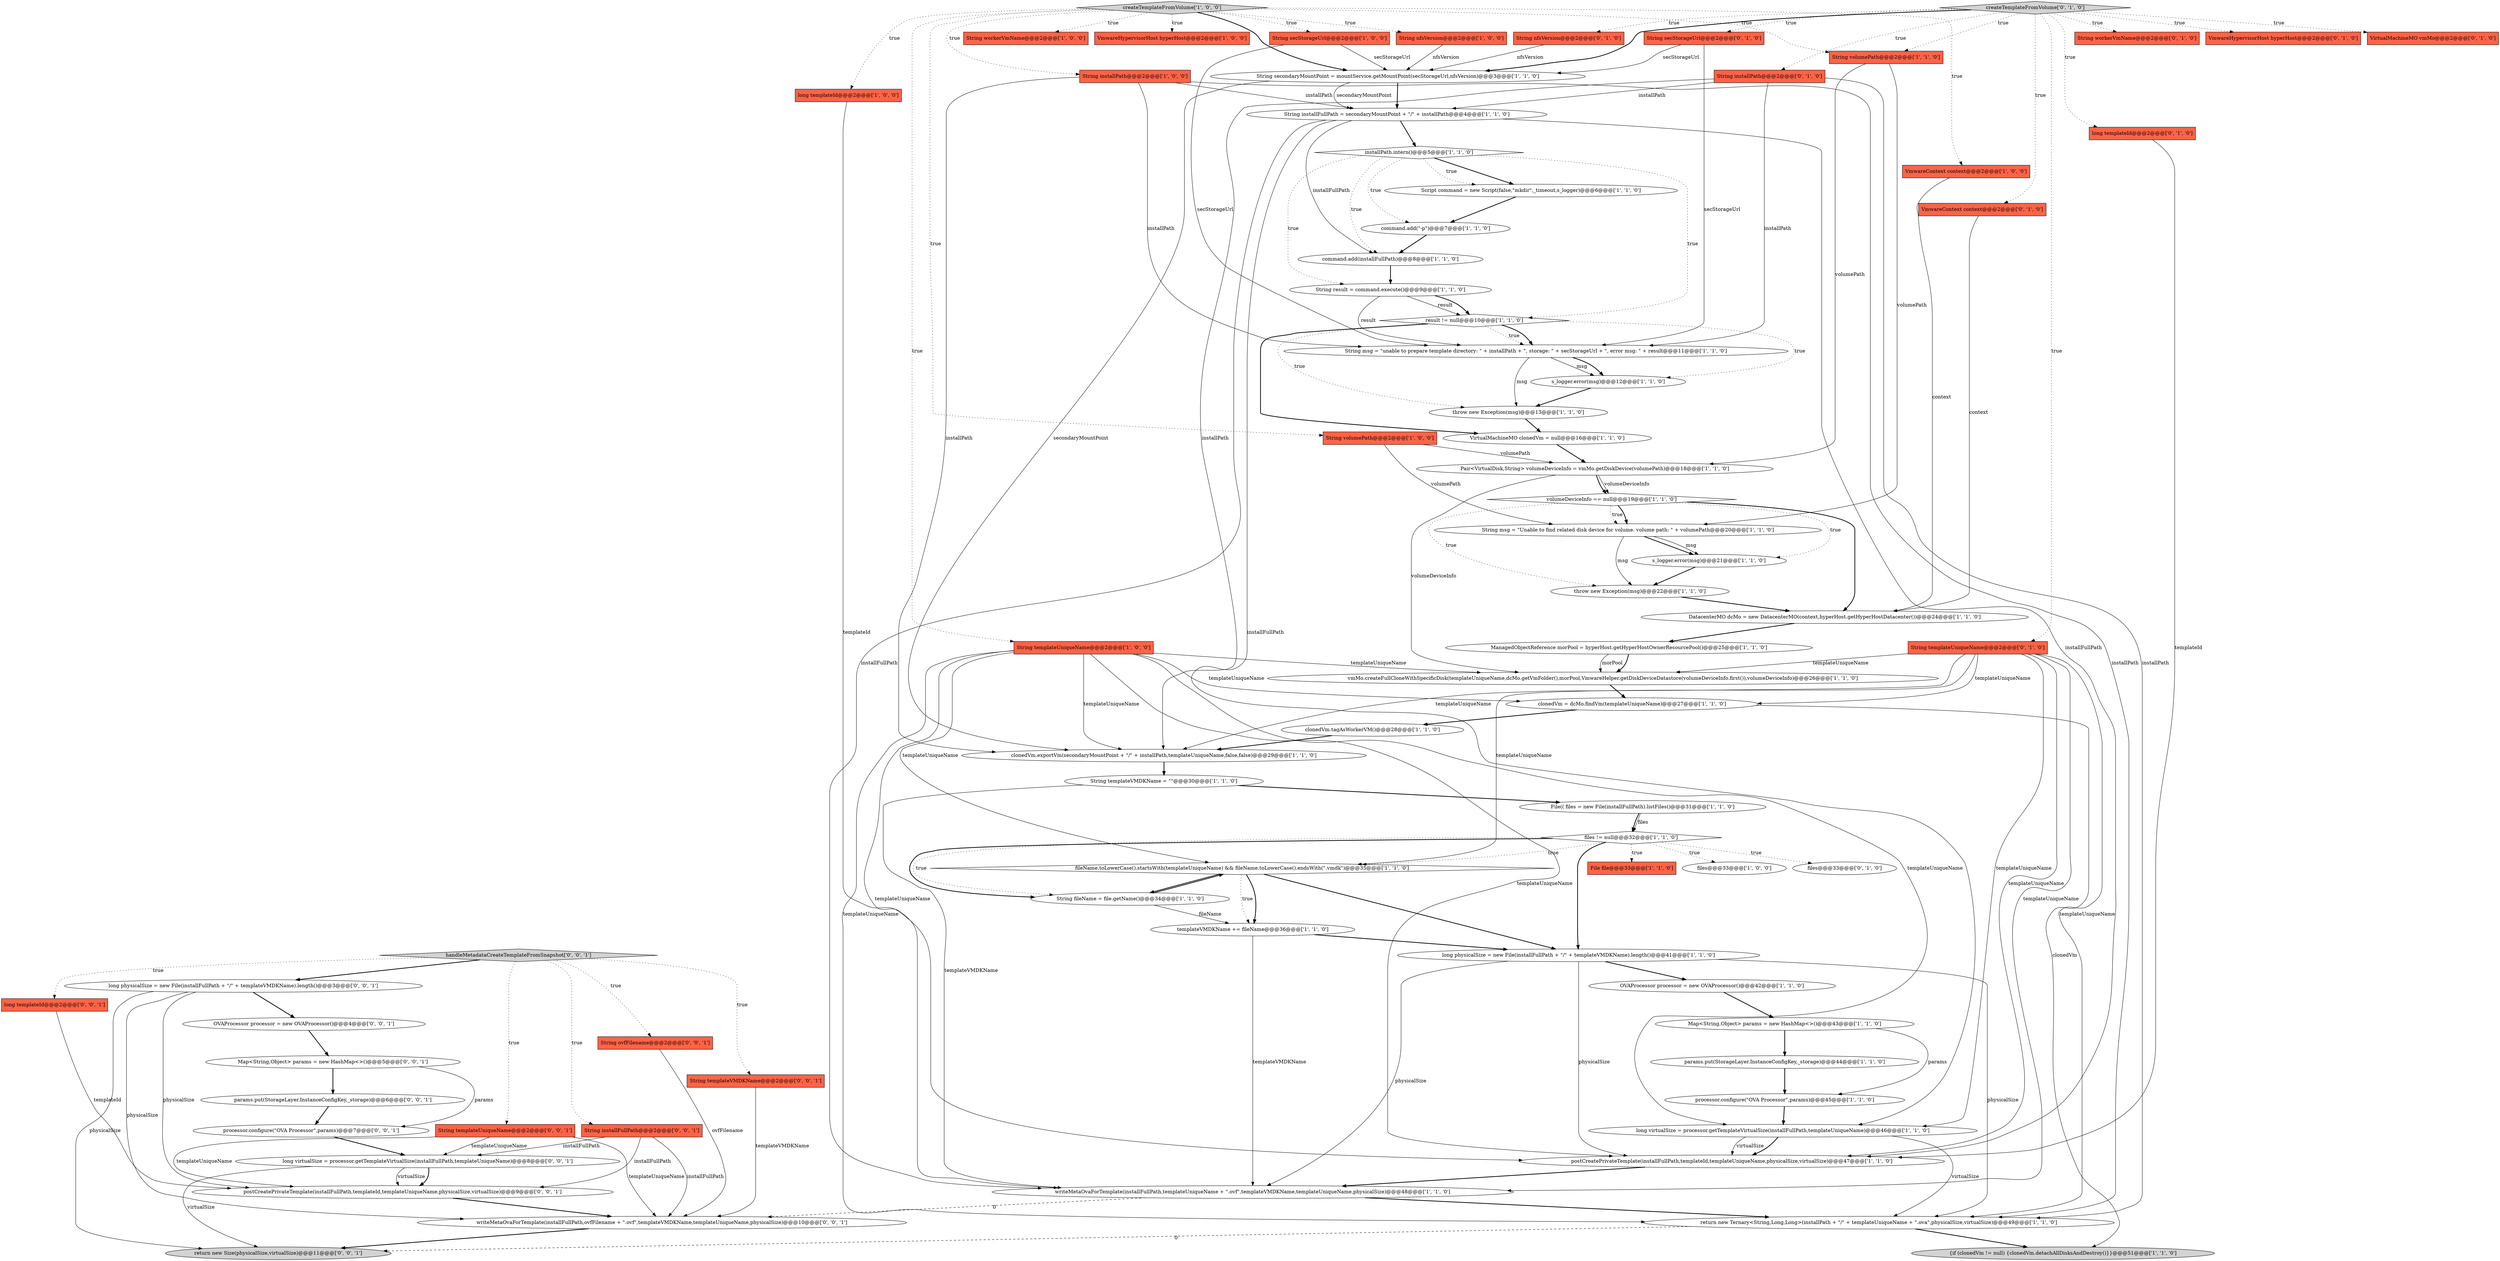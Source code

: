 digraph {
57 [style = filled, label = "createTemplateFromVolume['0', '1', '0']", fillcolor = lightgray, shape = diamond image = "AAA0AAABBB2BBB"];
65 [style = filled, label = "String installFullPath@@@2@@@['0', '0', '1']", fillcolor = tomato, shape = box image = "AAA0AAABBB3BBB"];
37 [style = filled, label = "DatacenterMO dcMo = new DatacenterMO(context,hyperHost.getHyperHostDatacenter())@@@24@@@['1', '1', '0']", fillcolor = white, shape = ellipse image = "AAA0AAABBB1BBB"];
69 [style = filled, label = "writeMetaOvaForTemplate(installFullPath,ovfFilename + \".ovf\",templateVMDKName,templateUniqueName,physicalSize)@@@10@@@['0', '0', '1']", fillcolor = white, shape = ellipse image = "AAA0AAABBB3BBB"];
77 [style = filled, label = "handleMetadataCreateTemplateFromSnapshot['0', '0', '1']", fillcolor = lightgray, shape = diamond image = "AAA0AAABBB3BBB"];
10 [style = filled, label = "long templateId@@@2@@@['1', '0', '0']", fillcolor = tomato, shape = box image = "AAA0AAABBB1BBB"];
52 [style = filled, label = "String templateUniqueName@@@2@@@['0', '1', '0']", fillcolor = tomato, shape = box image = "AAA0AAABBB2BBB"];
76 [style = filled, label = "long templateId@@@2@@@['0', '0', '1']", fillcolor = tomato, shape = box image = "AAA0AAABBB3BBB"];
20 [style = filled, label = "File(( files = new File(installFullPath).listFiles()@@@31@@@['1', '1', '0']", fillcolor = white, shape = ellipse image = "AAA0AAABBB1BBB"];
49 [style = filled, label = "String volumePath@@@2@@@['1', '1', '0']", fillcolor = tomato, shape = box image = "AAA0AAABBB1BBB"];
36 [style = filled, label = "Script command = new Script(false,\"mkdir\",_timeout,s_logger)@@@6@@@['1', '1', '0']", fillcolor = white, shape = ellipse image = "AAA0AAABBB1BBB"];
34 [style = filled, label = "clonedVm = dcMo.findVm(templateUniqueName)@@@27@@@['1', '1', '0']", fillcolor = white, shape = ellipse image = "AAA0AAABBB1BBB"];
41 [style = filled, label = "s_logger.error(msg)@@@12@@@['1', '1', '0']", fillcolor = white, shape = ellipse image = "AAA0AAABBB1BBB"];
44 [style = filled, label = "command.add(\"-p\")@@@7@@@['1', '1', '0']", fillcolor = white, shape = ellipse image = "AAA0AAABBB1BBB"];
42 [style = filled, label = "String nfsVersion@@@2@@@['1', '0', '0']", fillcolor = tomato, shape = box image = "AAA0AAABBB1BBB"];
51 [style = filled, label = "result != null@@@10@@@['1', '1', '0']", fillcolor = white, shape = diamond image = "AAA0AAABBB1BBB"];
61 [style = filled, label = "String workerVmName@@@2@@@['0', '1', '0']", fillcolor = tomato, shape = box image = "AAA0AAABBB2BBB"];
0 [style = filled, label = "vmMo.createFullCloneWithSpecificDisk(templateUniqueName,dcMo.getVmFolder(),morPool,VmwareHelper.getDiskDeviceDatastore(volumeDeviceInfo.first()),volumeDeviceInfo)@@@26@@@['1', '1', '0']", fillcolor = white, shape = ellipse image = "AAA0AAABBB1BBB"];
50 [style = filled, label = "s_logger.error(msg)@@@21@@@['1', '1', '0']", fillcolor = white, shape = ellipse image = "AAA0AAABBB1BBB"];
63 [style = filled, label = "String ovfFilename@@@2@@@['0', '0', '1']", fillcolor = tomato, shape = box image = "AAA0AAABBB3BBB"];
9 [style = filled, label = "ManagedObjectReference morPool = hyperHost.getHyperHostOwnerResourcePool()@@@25@@@['1', '1', '0']", fillcolor = white, shape = ellipse image = "AAA0AAABBB1BBB"];
31 [style = filled, label = "Map<String,Object> params = new HashMap<>()@@@43@@@['1', '1', '0']", fillcolor = white, shape = ellipse image = "AAA0AAABBB1BBB"];
38 [style = filled, label = "writeMetaOvaForTemplate(installFullPath,templateUniqueName + \".ovf\",templateVMDKName,templateUniqueName,physicalSize)@@@48@@@['1', '1', '0']", fillcolor = white, shape = ellipse image = "AAA0AAABBB1BBB"];
33 [style = filled, label = "String installFullPath = secondaryMountPoint + \"/\" + installPath@@@4@@@['1', '1', '0']", fillcolor = white, shape = ellipse image = "AAA0AAABBB1BBB"];
59 [style = filled, label = "String secStorageUrl@@@2@@@['0', '1', '0']", fillcolor = tomato, shape = box image = "AAA0AAABBB2BBB"];
1 [style = filled, label = "clonedVm.tagAsWorkerVM()@@@28@@@['1', '1', '0']", fillcolor = white, shape = ellipse image = "AAA0AAABBB1BBB"];
75 [style = filled, label = "return new Size(physicalSize,virtualSize)@@@11@@@['0', '0', '1']", fillcolor = lightgray, shape = ellipse image = "AAA0AAABBB3BBB"];
23 [style = filled, label = "String secStorageUrl@@@2@@@['1', '0', '0']", fillcolor = tomato, shape = box image = "AAA0AAABBB1BBB"];
7 [style = filled, label = "String installPath@@@2@@@['1', '0', '0']", fillcolor = tomato, shape = box image = "AAA0AAABBB1BBB"];
8 [style = filled, label = "createTemplateFromVolume['1', '0', '0']", fillcolor = lightgray, shape = diamond image = "AAA0AAABBB1BBB"];
4 [style = filled, label = "files != null@@@32@@@['1', '1', '0']", fillcolor = white, shape = diamond image = "AAA0AAABBB1BBB"];
6 [style = filled, label = "volumeDeviceInfo == null@@@19@@@['1', '1', '0']", fillcolor = white, shape = diamond image = "AAA0AAABBB1BBB"];
26 [style = filled, label = "clonedVm.exportVm(secondaryMountPoint + \"/\" + installPath,templateUniqueName,false,false)@@@29@@@['1', '1', '0']", fillcolor = white, shape = ellipse image = "AAA0AAABBB1BBB"];
5 [style = filled, label = "templateVMDKName += fileName@@@36@@@['1', '1', '0']", fillcolor = white, shape = ellipse image = "AAA0AAABBB1BBB"];
68 [style = filled, label = "params.put(StorageLayer.InstanceConfigKey,_storage)@@@6@@@['0', '0', '1']", fillcolor = white, shape = ellipse image = "AAA0AAABBB3BBB"];
72 [style = filled, label = "OVAProcessor processor = new OVAProcessor()@@@4@@@['0', '0', '1']", fillcolor = white, shape = ellipse image = "AAA0AAABBB3BBB"];
73 [style = filled, label = "String templateVMDKName@@@2@@@['0', '0', '1']", fillcolor = tomato, shape = box image = "AAA0AAABBB3BBB"];
64 [style = filled, label = "long physicalSize = new File(installFullPath + \"/\" + templateVMDKName).length()@@@3@@@['0', '0', '1']", fillcolor = white, shape = ellipse image = "AAA0AAABBB3BBB"];
16 [style = filled, label = "return new Ternary<String,Long,Long>(installPath + \"/\" + templateUniqueName + \".ova\",physicalSize,virtualSize)@@@49@@@['1', '1', '0']", fillcolor = white, shape = ellipse image = "AAA0AAABBB1BBB"];
53 [style = filled, label = "long templateId@@@2@@@['0', '1', '0']", fillcolor = tomato, shape = box image = "AAA0AAABBB2BBB"];
24 [style = filled, label = "File file@@@33@@@['1', '1', '0']", fillcolor = tomato, shape = box image = "AAA0AAABBB1BBB"];
70 [style = filled, label = "Map<String,Object> params = new HashMap<>()@@@5@@@['0', '0', '1']", fillcolor = white, shape = ellipse image = "AAA0AAABBB3BBB"];
43 [style = filled, label = "installPath.intern()@@@5@@@['1', '1', '0']", fillcolor = white, shape = diamond image = "AAA0AAABBB1BBB"];
17 [style = filled, label = "OVAProcessor processor = new OVAProcessor()@@@42@@@['1', '1', '0']", fillcolor = white, shape = ellipse image = "AAA0AAABBB1BBB"];
56 [style = filled, label = "String installPath@@@2@@@['0', '1', '0']", fillcolor = tomato, shape = box image = "AAA0AAABBB2BBB"];
66 [style = filled, label = "String templateUniqueName@@@2@@@['0', '0', '1']", fillcolor = tomato, shape = box image = "AAA0AAABBB3BBB"];
19 [style = filled, label = "fileName.toLowerCase().startsWith(templateUniqueName) && fileName.toLowerCase().endsWith(\".vmdk\")@@@35@@@['1', '1', '0']", fillcolor = white, shape = diamond image = "AAA0AAABBB1BBB"];
45 [style = filled, label = "Pair<VirtualDisk,String> volumeDeviceInfo = vmMo.getDiskDevice(volumePath)@@@18@@@['1', '1', '0']", fillcolor = white, shape = ellipse image = "AAA0AAABBB1BBB"];
13 [style = filled, label = "processor.configure(\"OVA Processor\",params)@@@45@@@['1', '1', '0']", fillcolor = white, shape = ellipse image = "AAA0AAABBB1BBB"];
27 [style = filled, label = "String workerVmName@@@2@@@['1', '0', '0']", fillcolor = tomato, shape = box image = "AAA0AAABBB1BBB"];
28 [style = filled, label = "String result = command.execute()@@@9@@@['1', '1', '0']", fillcolor = white, shape = ellipse image = "AAA0AAABBB1BBB"];
3 [style = filled, label = "files@@@33@@@['1', '0', '0']", fillcolor = white, shape = ellipse image = "AAA0AAABBB1BBB"];
25 [style = filled, label = "String volumePath@@@2@@@['1', '0', '0']", fillcolor = tomato, shape = box image = "AAA0AAABBB1BBB"];
14 [style = filled, label = "String secondaryMountPoint = mountService.getMountPoint(secStorageUrl,nfsVersion)@@@3@@@['1', '1', '0']", fillcolor = white, shape = ellipse image = "AAA0AAABBB1BBB"];
29 [style = filled, label = "String templateVMDKName = \"\"@@@30@@@['1', '1', '0']", fillcolor = white, shape = ellipse image = "AAA0AAABBB1BBB"];
30 [style = filled, label = "String msg = \"Unable to find related disk device for volume. volume path: \" + volumePath@@@20@@@['1', '1', '0']", fillcolor = white, shape = ellipse image = "AAA0AAABBB1BBB"];
39 [style = filled, label = "throw new Exception(msg)@@@13@@@['1', '1', '0']", fillcolor = white, shape = ellipse image = "AAA0AAABBB1BBB"];
55 [style = filled, label = "files@@@33@@@['0', '1', '0']", fillcolor = white, shape = ellipse image = "AAA0AAABBB2BBB"];
62 [style = filled, label = "String nfsVersion@@@2@@@['0', '1', '0']", fillcolor = tomato, shape = box image = "AAA0AAABBB2BBB"];
40 [style = filled, label = "VirtualMachineMO clonedVm = null@@@16@@@['1', '1', '0']", fillcolor = white, shape = ellipse image = "AAA0AAABBB1BBB"];
2 [style = filled, label = "VmwareContext context@@@2@@@['1', '0', '0']", fillcolor = tomato, shape = box image = "AAA0AAABBB1BBB"];
67 [style = filled, label = "postCreatePrivateTemplate(installFullPath,templateId,templateUniqueName,physicalSize,virtualSize)@@@9@@@['0', '0', '1']", fillcolor = white, shape = ellipse image = "AAA0AAABBB3BBB"];
22 [style = filled, label = "long virtualSize = processor.getTemplateVirtualSize(installFullPath,templateUniqueName)@@@46@@@['1', '1', '0']", fillcolor = white, shape = ellipse image = "AAA0AAABBB1BBB"];
46 [style = filled, label = "command.add(installFullPath)@@@8@@@['1', '1', '0']", fillcolor = white, shape = ellipse image = "AAA0AAABBB1BBB"];
18 [style = filled, label = "{if (clonedVm != null) {clonedVm.detachAllDisksAndDestroy()}}@@@51@@@['1', '1', '0']", fillcolor = lightgray, shape = ellipse image = "AAA0AAABBB1BBB"];
12 [style = filled, label = "String templateUniqueName@@@2@@@['1', '0', '0']", fillcolor = tomato, shape = box image = "AAA0AAABBB1BBB"];
32 [style = filled, label = "VmwareHypervisorHost hyperHost@@@2@@@['1', '0', '0']", fillcolor = tomato, shape = box image = "AAA0AAABBB1BBB"];
21 [style = filled, label = "long physicalSize = new File(installFullPath + \"/\" + templateVMDKName).length()@@@41@@@['1', '1', '0']", fillcolor = white, shape = ellipse image = "AAA0AAABBB1BBB"];
47 [style = filled, label = "String msg = \"unable to prepare template directory: \" + installPath + \", storage: \" + secStorageUrl + \", error msg: \" + result@@@11@@@['1', '1', '0']", fillcolor = white, shape = ellipse image = "AAA0AAABBB1BBB"];
48 [style = filled, label = "String fileName = file.getName()@@@34@@@['1', '1', '0']", fillcolor = white, shape = ellipse image = "AAA0AAABBB1BBB"];
35 [style = filled, label = "postCreatePrivateTemplate(installFullPath,templateId,templateUniqueName,physicalSize,virtualSize)@@@47@@@['1', '1', '0']", fillcolor = white, shape = ellipse image = "AAA0AAABBB1BBB"];
54 [style = filled, label = "VmwareContext context@@@2@@@['0', '1', '0']", fillcolor = tomato, shape = box image = "AAA0AAABBB2BBB"];
60 [style = filled, label = "VmwareHypervisorHost hyperHost@@@2@@@['0', '1', '0']", fillcolor = tomato, shape = box image = "AAA0AAABBB2BBB"];
11 [style = filled, label = "params.put(StorageLayer.InstanceConfigKey,_storage)@@@44@@@['1', '1', '0']", fillcolor = white, shape = ellipse image = "AAA0AAABBB1BBB"];
15 [style = filled, label = "throw new Exception(msg)@@@22@@@['1', '1', '0']", fillcolor = white, shape = ellipse image = "AAA0AAABBB1BBB"];
71 [style = filled, label = "long virtualSize = processor.getTemplateVirtualSize(installFullPath,templateUniqueName)@@@8@@@['0', '0', '1']", fillcolor = white, shape = ellipse image = "AAA0AAABBB3BBB"];
74 [style = filled, label = "processor.configure(\"OVA Processor\",params)@@@7@@@['0', '0', '1']", fillcolor = white, shape = ellipse image = "AAA0AAABBB3BBB"];
58 [style = filled, label = "VirtualMachineMO vmMo@@@2@@@['0', '1', '0']", fillcolor = tomato, shape = box image = "AAA0AAABBB2BBB"];
77->73 [style = dotted, label="true"];
76->67 [style = solid, label="templateId"];
43->46 [style = dotted, label="true"];
8->14 [style = bold, label=""];
66->69 [style = solid, label="templateUniqueName"];
14->26 [style = solid, label="secondaryMountPoint"];
25->45 [style = solid, label="volumePath"];
49->30 [style = solid, label="volumePath"];
33->46 [style = solid, label="installFullPath"];
22->16 [style = solid, label="virtualSize"];
71->67 [style = bold, label=""];
53->35 [style = solid, label="templateId"];
33->38 [style = solid, label="installFullPath"];
6->37 [style = bold, label=""];
22->35 [style = bold, label=""];
12->16 [style = solid, label="templateUniqueName"];
57->60 [style = dotted, label="true"];
64->69 [style = solid, label="physicalSize"];
74->71 [style = bold, label=""];
12->19 [style = solid, label="templateUniqueName"];
50->15 [style = bold, label=""];
12->0 [style = solid, label="templateUniqueName"];
57->58 [style = dotted, label="true"];
59->14 [style = solid, label="secStorageUrl"];
64->75 [style = solid, label="physicalSize"];
31->13 [style = solid, label="params"];
8->32 [style = dotted, label="true"];
4->21 [style = bold, label=""];
12->34 [style = solid, label="templateUniqueName"];
57->62 [style = dotted, label="true"];
57->53 [style = dotted, label="true"];
12->35 [style = solid, label="templateUniqueName"];
28->47 [style = solid, label="result"];
7->26 [style = solid, label="installPath"];
77->63 [style = dotted, label="true"];
44->46 [style = bold, label=""];
8->27 [style = dotted, label="true"];
19->5 [style = bold, label=""];
40->45 [style = bold, label=""];
20->4 [style = bold, label=""];
57->14 [style = bold, label=""];
19->5 [style = dotted, label="true"];
48->5 [style = solid, label="fileName"];
65->71 [style = solid, label="installFullPath"];
41->39 [style = bold, label=""];
8->25 [style = dotted, label="true"];
33->22 [style = solid, label="installFullPath"];
47->41 [style = solid, label="msg"];
45->6 [style = solid, label="volumeDeviceInfo"];
21->16 [style = solid, label="physicalSize"];
71->67 [style = solid, label="virtualSize"];
56->33 [style = solid, label="installPath"];
4->48 [style = dotted, label="true"];
54->37 [style = solid, label="context"];
57->59 [style = dotted, label="true"];
34->18 [style = solid, label="clonedVm"];
59->47 [style = solid, label="secStorageUrl"];
20->4 [style = solid, label="files"];
38->16 [style = bold, label=""];
64->67 [style = solid, label="physicalSize"];
45->6 [style = bold, label=""];
12->22 [style = solid, label="templateUniqueName"];
52->35 [style = solid, label="templateUniqueName"];
28->51 [style = solid, label="result"];
4->19 [style = dotted, label="true"];
11->13 [style = bold, label=""];
57->49 [style = dotted, label="true"];
65->69 [style = solid, label="installFullPath"];
19->48 [style = bold, label=""];
52->34 [style = solid, label="templateUniqueName"];
30->50 [style = bold, label=""];
77->65 [style = dotted, label="true"];
68->74 [style = bold, label=""];
8->10 [style = dotted, label="true"];
65->67 [style = solid, label="installFullPath"];
43->28 [style = dotted, label="true"];
63->69 [style = solid, label="ovfFilename"];
31->11 [style = bold, label=""];
29->38 [style = solid, label="templateVMDKName"];
12->26 [style = solid, label="templateUniqueName"];
73->69 [style = solid, label="templateVMDKName"];
4->3 [style = dotted, label="true"];
51->39 [style = dotted, label="true"];
6->30 [style = dotted, label="true"];
8->49 [style = dotted, label="true"];
57->52 [style = dotted, label="true"];
4->24 [style = dotted, label="true"];
8->2 [style = dotted, label="true"];
30->15 [style = solid, label="msg"];
52->22 [style = solid, label="templateUniqueName"];
7->16 [style = solid, label="installPath"];
9->0 [style = bold, label=""];
8->7 [style = dotted, label="true"];
51->40 [style = bold, label=""];
71->75 [style = solid, label="virtualSize"];
51->47 [style = dotted, label="true"];
38->69 [style = dashed, label="0"];
22->35 [style = solid, label="virtualSize"];
47->39 [style = solid, label="msg"];
42->14 [style = solid, label="nfsVersion"];
4->48 [style = bold, label=""];
30->50 [style = solid, label="msg"];
5->21 [style = bold, label=""];
21->38 [style = solid, label="physicalSize"];
6->50 [style = dotted, label="true"];
36->44 [style = bold, label=""];
23->14 [style = solid, label="secStorageUrl"];
7->47 [style = solid, label="installPath"];
43->36 [style = bold, label=""];
1->26 [style = bold, label=""];
2->37 [style = solid, label="context"];
62->14 [style = solid, label="nfsVersion"];
70->74 [style = solid, label="params"];
43->36 [style = dotted, label="true"];
10->35 [style = solid, label="templateId"];
57->61 [style = dotted, label="true"];
66->71 [style = solid, label="templateUniqueName"];
66->67 [style = solid, label="templateUniqueName"];
37->9 [style = bold, label=""];
49->45 [style = solid, label="volumePath"];
26->29 [style = bold, label=""];
5->38 [style = solid, label="templateVMDKName"];
6->30 [style = bold, label=""];
33->43 [style = bold, label=""];
29->20 [style = bold, label=""];
28->51 [style = bold, label=""];
52->0 [style = solid, label="templateUniqueName"];
25->30 [style = solid, label="volumePath"];
77->76 [style = dotted, label="true"];
77->66 [style = dotted, label="true"];
51->47 [style = bold, label=""];
8->23 [style = dotted, label="true"];
7->33 [style = solid, label="installPath"];
52->26 [style = solid, label="templateUniqueName"];
67->69 [style = bold, label=""];
15->37 [style = bold, label=""];
70->68 [style = bold, label=""];
77->64 [style = bold, label=""];
48->19 [style = bold, label=""];
14->33 [style = solid, label="secondaryMountPoint"];
16->18 [style = bold, label=""];
47->41 [style = bold, label=""];
8->42 [style = dotted, label="true"];
13->22 [style = bold, label=""];
21->17 [style = bold, label=""];
69->75 [style = bold, label=""];
9->0 [style = solid, label="morPool"];
56->47 [style = solid, label="installPath"];
52->16 [style = solid, label="templateUniqueName"];
57->54 [style = dotted, label="true"];
33->35 [style = solid, label="installFullPath"];
12->38 [style = solid, label="templateUniqueName"];
21->35 [style = solid, label="physicalSize"];
19->21 [style = bold, label=""];
8->12 [style = dotted, label="true"];
52->38 [style = solid, label="templateUniqueName"];
52->19 [style = solid, label="templateUniqueName"];
57->56 [style = dotted, label="true"];
64->72 [style = bold, label=""];
51->41 [style = dotted, label="true"];
35->38 [style = bold, label=""];
46->28 [style = bold, label=""];
4->55 [style = dotted, label="true"];
56->16 [style = solid, label="installPath"];
72->70 [style = bold, label=""];
16->75 [style = dashed, label="0"];
14->33 [style = bold, label=""];
43->51 [style = dotted, label="true"];
45->0 [style = solid, label="volumeDeviceInfo"];
39->40 [style = bold, label=""];
43->44 [style = dotted, label="true"];
0->34 [style = bold, label=""];
23->47 [style = solid, label="secStorageUrl"];
56->26 [style = solid, label="installPath"];
6->15 [style = dotted, label="true"];
34->1 [style = bold, label=""];
17->31 [style = bold, label=""];
}
